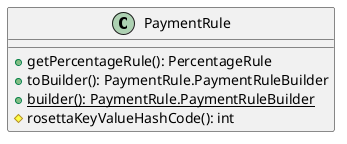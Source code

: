 @startuml

    class PaymentRule [[PaymentRule.html]] {
        +getPercentageRule(): PercentageRule
        +toBuilder(): PaymentRule.PaymentRuleBuilder
        {static} +builder(): PaymentRule.PaymentRuleBuilder
        #rosettaKeyValueHashCode(): int
    }

@enduml
